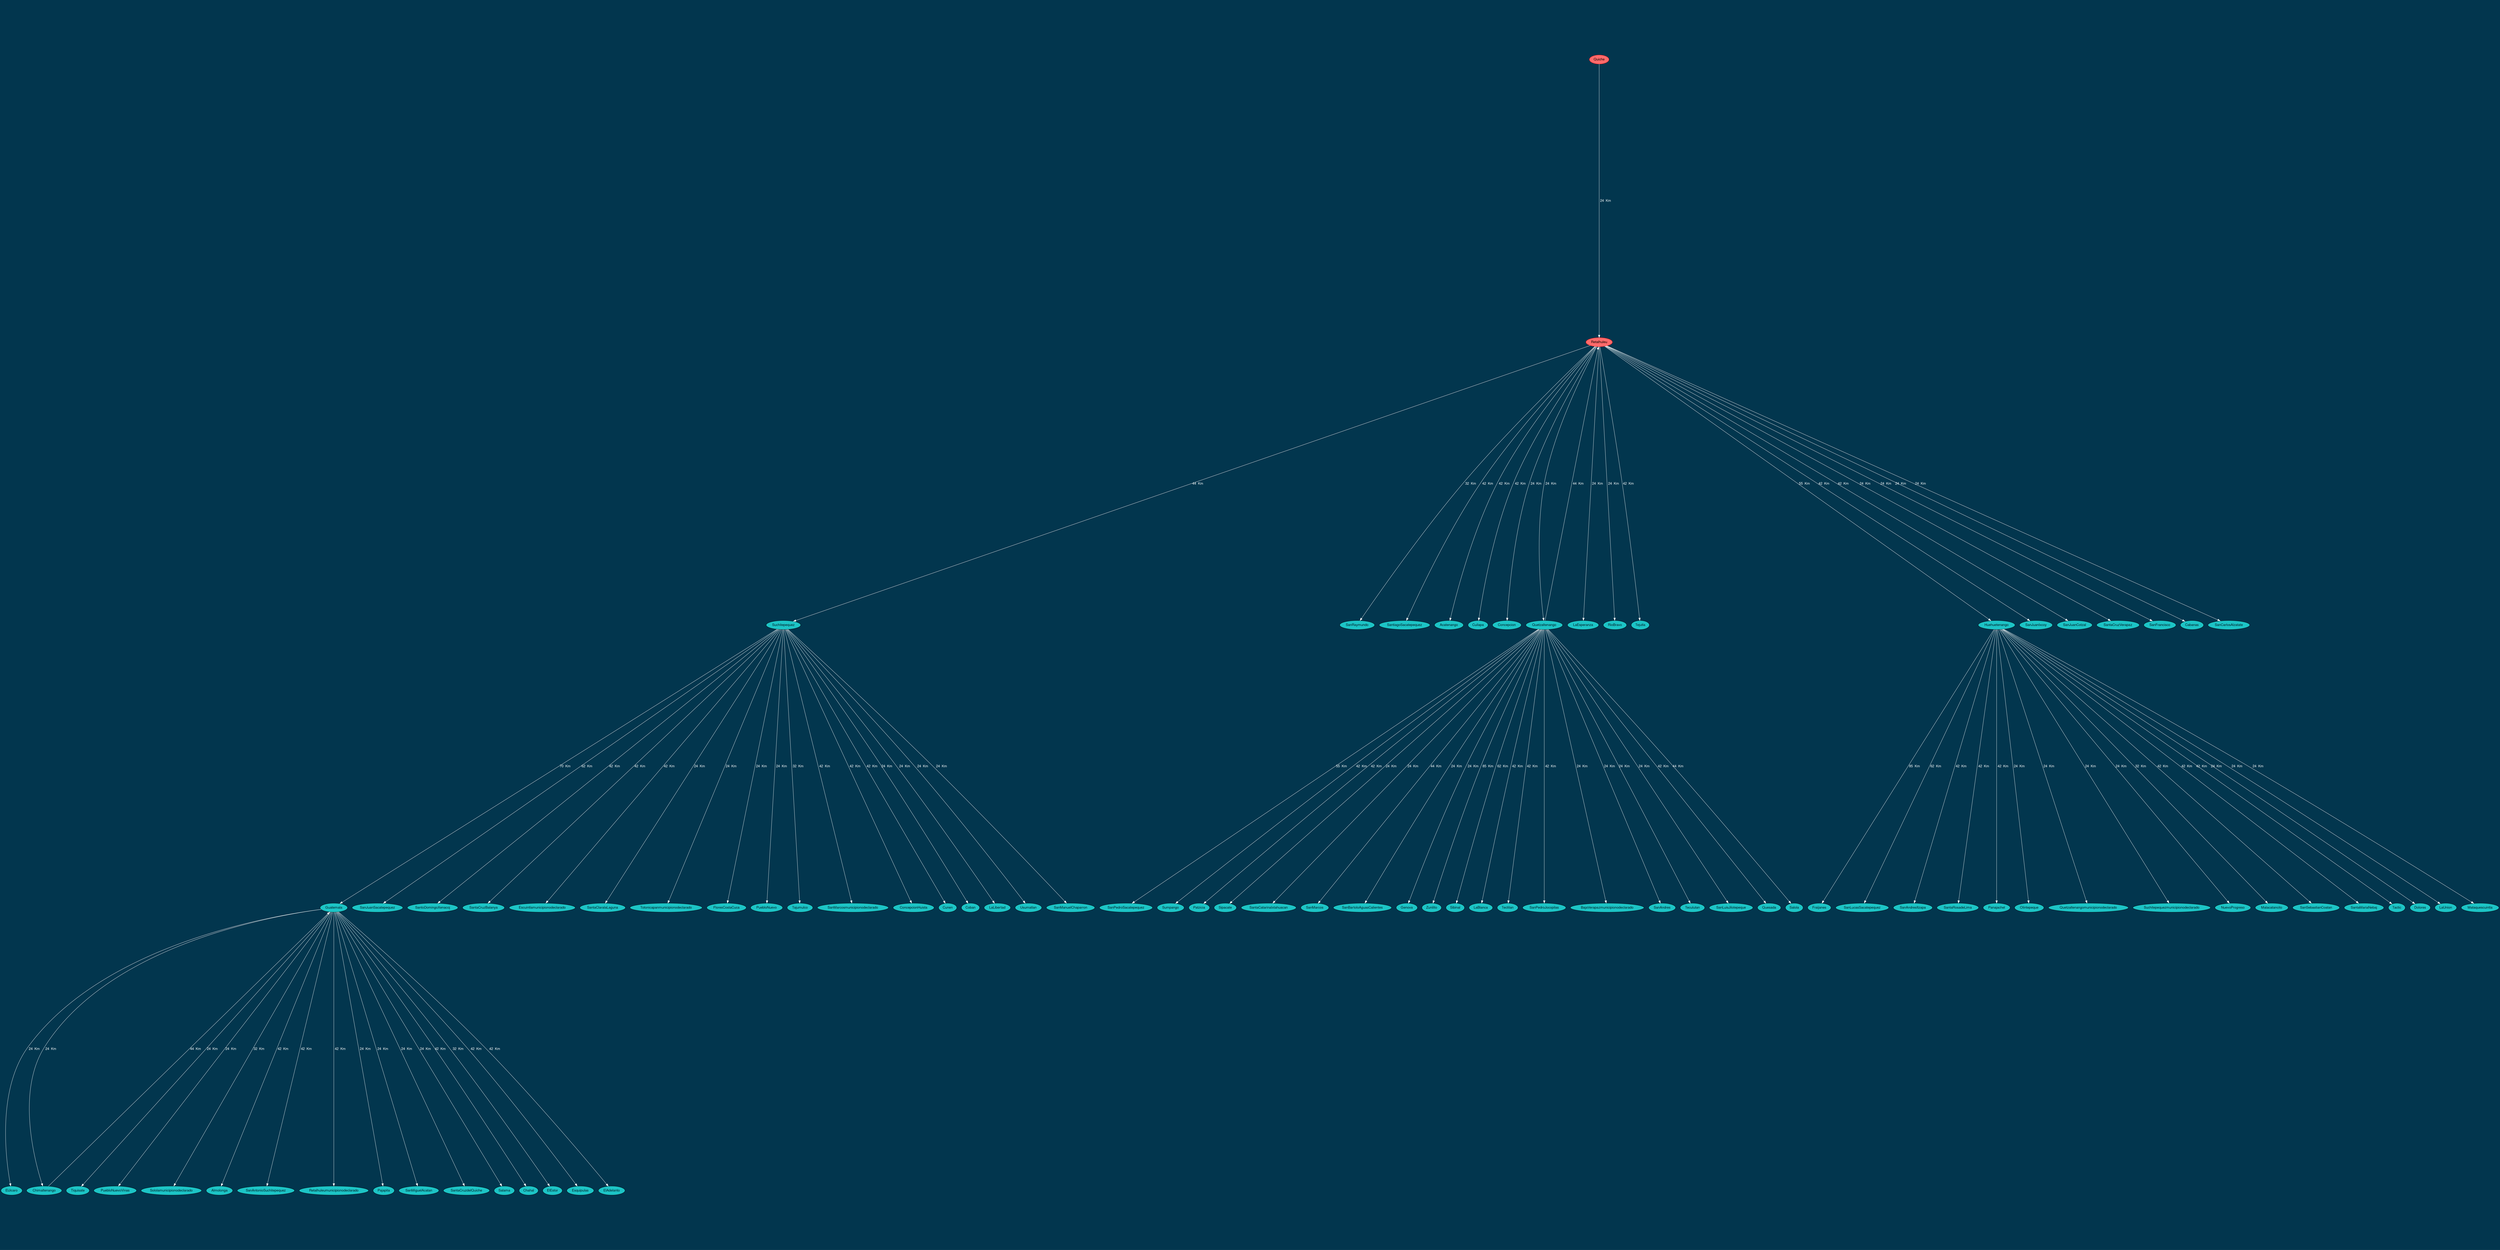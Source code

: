 digraph G { 
 fontname="Helvetica,Arial,sans-serif"
    bgcolor="#02364E";
    node [fontname="Helvetica,Arial,sans-serif"];
    edge [fontname="Helvetica,Arial,sans-serif"];
    graph [ratio=0.5];
node [shape = oval, color=red style=filled, fillcolor=indianred1];
Quiche Retalhuleu ; 
  node [shape = oval color=black style=filled fillcolor="#1CC4C6" fontcolor="#031C26"]
Retalhuleu -> Suchitepequez[label = " 44  Km  "  color="white",fontcolor=white]; 
Retalhuleu -> SanRaymundo[label = " 32  Km  "  color="white",fontcolor=white]; 
Retalhuleu -> SantiagoSacatepequez[label = " 42  Km  "  color="white",fontcolor=white]; 
Retalhuleu -> Acatenango[label = " 42  Km  "  color="white",fontcolor=white]; 
Retalhuleu -> Cuilapa[label = " 42  Km  "  color="white",fontcolor=white]; 
Retalhuleu -> Concepcion[label = " 24  Km  "  color="white",fontcolor=white]; 
Retalhuleu -> Quetzaltenango[label = " 24  Km  "  color="white",fontcolor=white]; 
Retalhuleu -> LaEsperanza[label = " 24  Km  "  color="white",fontcolor=white]; 
Retalhuleu -> RioBravo[label = " 24  Km  "  color="white",fontcolor=white]; 
Retalhuleu -> Tejutla[label = " 42  Km  "  color="white",fontcolor=white]; 
Retalhuleu -> Huehuetenango[label = " 55  Km  "  color="white",fontcolor=white]; 
Retalhuleu -> SanJuanIxcoy[label = " 42  Km  "  color="white",fontcolor=white]; 
Retalhuleu -> SanJuanCotzal[label = " 42  Km  "  color="white",fontcolor=white]; 
Retalhuleu -> SantaCruzVerapaz[label = " 24  Km  "  color="white",fontcolor=white]; 
Retalhuleu -> SanFrancisco[label = " 24  Km  "  color="white",fontcolor=white]; 
Retalhuleu -> Cabanas[label = " 24  Km  "  color="white",fontcolor=white]; 
Retalhuleu -> SanCarlosAlzatate[label = " 24  Km  "  color="white",fontcolor=white]; 
Suchitepequez -> Guatemala[label = " 70  Km  "  color="white",fontcolor=white]; 
Suchitepequez -> SanJuanSacatepequez[label = " 62  Km  "  color="white",fontcolor=white]; 
Suchitepequez -> SantoDomingoXenacoj[label = " 42  Km  "  color="white",fontcolor=white]; 
Suchitepequez -> SantaCruzBalanya[label = " 42  Km  "  color="white",fontcolor=white]; 
Suchitepequez -> Escuintlamunicipionodeclarado[label = " 42  Km  "  color="white",fontcolor=white]; 
Suchitepequez -> SantaClaralaLaguna[label = " 24  Km  "  color="white",fontcolor=white]; 
Suchitepequez -> Totonicapanmunicipionodeclarado[label = " 24  Km  "  color="white",fontcolor=white]; 
Suchitepequez -> FloresCostaCuca[label = " 24  Km  "  color="white",fontcolor=white]; 
Suchitepequez -> PuebloNuevo[label = " 24  Km  "  color="white",fontcolor=white]; 
Suchitepequez -> Tajumulco[label = " 32  Km  "  color="white",fontcolor=white]; 
Suchitepequez -> SanMarcosmunicipionodeclarado[label = " 42  Km  "  color="white",fontcolor=white]; 
Suchitepequez -> ConcepcionHuista[label = " 42  Km  "  color="white",fontcolor=white]; 
Suchitepequez -> Cunen[label = " 42  Km  "  color="white",fontcolor=white]; 
Suchitepequez -> Coban[label = " 24  Km  "  color="white",fontcolor=white]; 
Suchitepequez -> LaLibertad[label = " 24  Km  "  color="white",fontcolor=white]; 
Suchitepequez -> Usumatlan[label = " 24  Km  "  color="white",fontcolor=white]; 
Suchitepequez -> SanManuelChaparron[label = " 24  Km  "  color="white",fontcolor=white]; 
Guatemala -> ElJicaro[label = " 24  Km  "  color="white",fontcolor=white]; 
Guatemala -> Chimaltenango[label = " 24  Km  "  color="white",fontcolor=white]; 
Guatemala -> Tiquisate[label = " 24  Km  "  color="white",fontcolor=white]; 
Guatemala -> PuebloNuevoVinas[label = " 24  Km  "  color="white",fontcolor=white]; 
Guatemala -> Sololamunicipionodeclarado[label = " 32  Km  "  color="white",fontcolor=white]; 
Guatemala -> Almolonga[label = " 42  Km  "  color="white",fontcolor=white]; 
Guatemala -> SanAntonioSuchitepequez[label = " 42  Km  "  color="white",fontcolor=white]; 
Guatemala -> Retalhuleumunicipionodeclarado[label = " 42  Km  "  color="white",fontcolor=white]; 
Guatemala -> Pajapita[label = " 24  Km  "  color="white",fontcolor=white]; 
Guatemala -> SanMiguelAcatan[label = " 24  Km  "  color="white",fontcolor=white]; 
Guatemala -> SantaCruzdelQuiche[label = " 24  Km  "  color="white",fontcolor=white]; 
Guatemala -> Salama[label = " 24  Km  "  color="white",fontcolor=white]; 
Guatemala -> Chahal[label = " 42  Km  "  color="white",fontcolor=white]; 
Guatemala -> ElEstor[label = " 32  Km  "  color="white",fontcolor=white]; 
Guatemala -> Esquipulas[label = " 42  Km  "  color="white",fontcolor=white]; 
Guatemala -> ElAdelanto[label = " 42  Km  "  color="white",fontcolor=white]; 
Quetzaltenango -> SanPedroSacatepequez[label = " 55  Km  "  color="white",fontcolor=white]; 
Quetzaltenango -> Sumpango[label = " 42  Km  "  color="white",fontcolor=white]; 
Quetzaltenango -> Patzicia[label = " 42  Km  "  color="white",fontcolor=white]; 
Quetzaltenango -> Sipacate[label = " 24  Km  "  color="white",fontcolor=white]; 
Quetzaltenango -> SantaCatarinaIxtahuacan[label = " 24  Km  "  color="white",fontcolor=white]; 
Quetzaltenango -> SanMarcos[label = " 44  Km  "  color="white",fontcolor=white]; 
Quetzaltenango -> SanBartoloAguasCalientes[label = " 24  Km  "  color="white",fontcolor=white]; 
Quetzaltenango -> Genova[label = " 24  Km  "  color="white",fontcolor=white]; 
Quetzaltenango -> Zunilito[label = " 85  Km  "  color="white",fontcolor=white]; 
Quetzaltenango -> Sibinal[label = " 62  Km  "  color="white",fontcolor=white]; 
Quetzaltenango -> LaBlanca[label = " 42  Km  "  color="white",fontcolor=white]; 
Quetzaltenango -> Tectitan[label = " 42  Km  "  color="white",fontcolor=white]; 
Quetzaltenango -> SanPedroJocopilas[label = " 42  Km  "  color="white",fontcolor=white]; 
Quetzaltenango -> BajaVerapazmunicipionodeclarado[label = " 24  Km  "  color="white",fontcolor=white]; 
Quetzaltenango -> SanAndres[label = " 24  Km  "  color="white",fontcolor=white]; 
Quetzaltenango -> Teculutan[label = " 24  Km  "  color="white",fontcolor=white]; 
Quetzaltenango -> SanLuisJilotepeque[label = " 24  Km  "  color="white",fontcolor=white]; 
Quetzaltenango -> Quesada[label = " 42  Km  "  color="white",fontcolor=white]; 
Quetzaltenango -> Salola[label = " 44  Km  "  color="white",fontcolor=white]; 
Quetzaltenango -> Retalhuleu[label = " 44  Km  "  color="white",fontcolor=white]; 
Huehuetenango -> Fraijanes[label = " 85  Km  "  color="white",fontcolor=white]; 
Huehuetenango -> SanLucasSacatepequez[label = " 62  Km  "  color="white",fontcolor=white]; 
Huehuetenango -> SanAndresItzapa[label = " 42  Km  "  color="white",fontcolor=white]; 
Huehuetenango -> SantaRosadeLima[label = " 42  Km  "  color="white",fontcolor=white]; 
Huehuetenango -> Panajachel[label = " 42  Km  "  color="white",fontcolor=white]; 
Huehuetenango -> Olintepeque[label = " 24  Km  "  color="white",fontcolor=white]; 
Huehuetenango -> Quetzaltenangomunicipionodeclarado[label = " 24  Km  "  color="white",fontcolor=white]; 
Huehuetenango -> Suchitepequezmunicipionodeclarado[label = " 24  Km  "  color="white",fontcolor=white]; 
Huehuetenango -> NuevoProgreso[label = " 24  Km  "  color="white",fontcolor=white]; 
Huehuetenango -> Malacatancito[label = " 32  Km  "  color="white",fontcolor=white]; 
Huehuetenango -> SanSebastianCoatan[label = " 42  Km  "  color="white",fontcolor=white]; 
Huehuetenango -> SantaMariaNebaj[label = " 42  Km  "  color="white",fontcolor=white]; 
Huehuetenango -> Tactic[label = " 42  Km  "  color="white",fontcolor=white]; 
Huehuetenango -> Dolores[label = " 24  Km  "  color="white",fontcolor=white]; 
Huehuetenango -> LaUnion[label = " 24  Km  "  color="white",fontcolor=white]; 
Huehuetenango -> Mataquescuintla[label = " 24  Km  "  color="white",fontcolor=white]; 
Chimaltenango -> Guatemala[label = " 44  Km  "  color="white",fontcolor=white]; 
Quiche -> Retalhuleu[label = " 24  Km  "  color="white",fontcolor=white]; 
}
